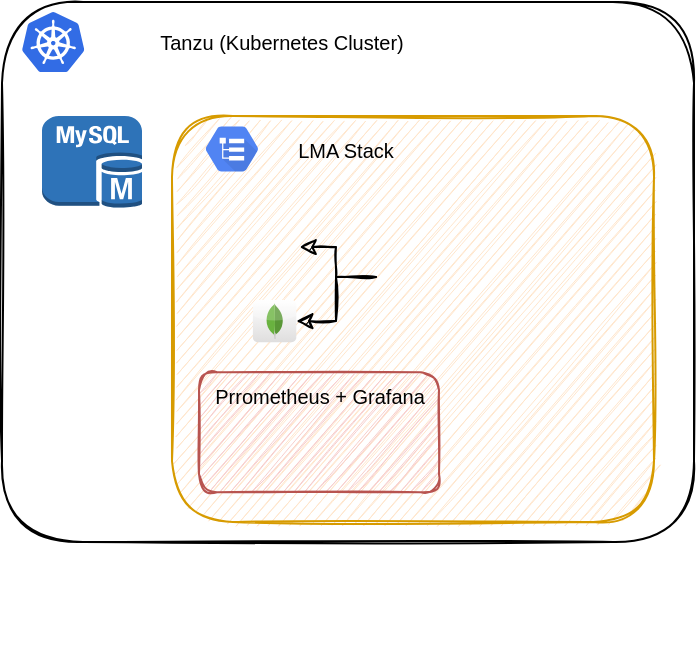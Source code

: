 <mxfile version="15.0.6" type="github">
  <diagram id="_QIs-j70t5btE_n-gANe" name="Page-1">
    <mxGraphModel dx="713" dy="403" grid="1" gridSize="10" guides="1" tooltips="1" connect="1" arrows="1" fold="1" page="1" pageScale="1" pageWidth="827" pageHeight="1169" math="0" shadow="0">
      <root>
        <mxCell id="0" />
        <mxCell id="1" parent="0" />
        <mxCell id="9EZD8ul-9Ztm1YG5Jbka-1" value="" style="rounded=1;whiteSpace=wrap;html=1;sketch=1;" vertex="1" parent="1">
          <mxGeometry x="184" y="120" width="346" height="270" as="geometry" />
        </mxCell>
        <mxCell id="9EZD8ul-9Ztm1YG5Jbka-2" value="Tanzu (Kubernetes Cluster)" style="text;html=1;strokeColor=none;fillColor=none;align=center;verticalAlign=middle;whiteSpace=wrap;rounded=0;fontSize=10;sketch=1;shadow=0;glass=0;fontFamily=Helvetica;" vertex="1" parent="1">
          <mxGeometry x="254" y="130" width="140" height="20" as="geometry" />
        </mxCell>
        <mxCell id="9EZD8ul-9Ztm1YG5Jbka-3" value="" style="aspect=fixed;html=1;points=[];align=center;image;fontSize=12;image=img/lib/mscae/Kubernetes.svg;sketch=1;" vertex="1" parent="1">
          <mxGeometry x="194" y="125" width="31.24" height="30" as="geometry" />
        </mxCell>
        <mxCell id="9EZD8ul-9Ztm1YG5Jbka-8" value="" style="outlineConnect=0;dashed=0;verticalLabelPosition=bottom;verticalAlign=top;align=center;html=1;shape=mxgraph.aws3.mysql_db_instance;fillColor=#2E73B8;gradientColor=none;sketch=0;fontSize=10;" vertex="1" parent="1">
          <mxGeometry x="204" y="177" width="50" height="46" as="geometry" />
        </mxCell>
        <mxCell id="9EZD8ul-9Ztm1YG5Jbka-9" value="" style="rounded=1;whiteSpace=wrap;html=1;sketch=1;fontSize=10;fillColor=#ffe6cc;strokeColor=#d79b00;" vertex="1" parent="1">
          <mxGeometry x="269" y="177" width="241" height="203" as="geometry" />
        </mxCell>
        <mxCell id="9EZD8ul-9Ztm1YG5Jbka-10" value="LMA Stack" style="text;html=1;strokeColor=none;fillColor=none;align=center;verticalAlign=middle;whiteSpace=wrap;rounded=0;fontSize=10;sketch=1;shadow=0;glass=0;fontFamily=Helvetica;" vertex="1" parent="1">
          <mxGeometry x="319" y="183.5" width="74" height="20" as="geometry" />
        </mxCell>
        <mxCell id="9EZD8ul-9Ztm1YG5Jbka-11" value="" style="html=1;fillColor=#5184F3;strokeColor=none;verticalAlign=top;labelPosition=center;verticalLabelPosition=bottom;align=center;spacingTop=-6;fontSize=11;fontStyle=1;fontColor=#999999;shape=mxgraph.gcp2.hexIcon;prIcon=logging;rounded=0;shadow=0;glass=0;sketch=0;fontFamily=Helvetica;" vertex="1" parent="1">
          <mxGeometry x="279" y="177" width="40" height="33" as="geometry" />
        </mxCell>
        <mxCell id="9EZD8ul-9Ztm1YG5Jbka-13" value="" style="shape=image;verticalLabelPosition=bottom;labelBackgroundColor=#ffffff;verticalAlign=top;aspect=fixed;imageAspect=0;image=https://picodotdev.github.io/blog-bitix/assets/images/logotypes/elastic-elasticsearch.svg;" vertex="1" parent="1">
          <mxGeometry x="307.8" y="230" width="25" height="25" as="geometry" />
        </mxCell>
        <mxCell id="9EZD8ul-9Ztm1YG5Jbka-28" style="edgeStyle=orthogonalEdgeStyle;rounded=0;orthogonalLoop=1;jettySize=auto;html=1;entryX=1;entryY=0.5;entryDx=0;entryDy=0;fontFamily=Helvetica;fontSize=10;strokeWidth=1;sketch=1;" edge="1" parent="1" source="9EZD8ul-9Ztm1YG5Jbka-14" target="9EZD8ul-9Ztm1YG5Jbka-13">
          <mxGeometry relative="1" as="geometry" />
        </mxCell>
        <mxCell id="9EZD8ul-9Ztm1YG5Jbka-29" style="edgeStyle=orthogonalEdgeStyle;rounded=0;sketch=1;orthogonalLoop=1;jettySize=auto;html=1;fontFamily=Helvetica;fontSize=10;strokeWidth=1;" edge="1" parent="1" source="9EZD8ul-9Ztm1YG5Jbka-14" target="9EZD8ul-9Ztm1YG5Jbka-27">
          <mxGeometry relative="1" as="geometry" />
        </mxCell>
        <mxCell id="9EZD8ul-9Ztm1YG5Jbka-14" value="" style="shape=image;verticalLabelPosition=bottom;labelBackgroundColor=#ffffff;verticalAlign=top;aspect=fixed;imageAspect=0;image=https://progsoft.net/images/graylog-icon-cb37364b54a9a86609ddff59e0dc2d8f68a6207c.png;" vertex="1" parent="1">
          <mxGeometry x="371" y="246" width="23" height="23" as="geometry" />
        </mxCell>
        <mxCell id="9EZD8ul-9Ztm1YG5Jbka-22" value="" style="shape=image;verticalLabelPosition=bottom;labelBackgroundColor=#ffffff;verticalAlign=top;aspect=fixed;imageAspect=0;image=https://iconape.com/wp-content/png_logo_vector/vmware.png;" vertex="1" parent="1">
          <mxGeometry x="206.5" y="400" width="47.5" height="47.5" as="geometry" />
        </mxCell>
        <mxCell id="9EZD8ul-9Ztm1YG5Jbka-23" value="" style="rounded=1;whiteSpace=wrap;html=1;shadow=0;glass=0;sketch=1;fontFamily=Helvetica;fontSize=10;fillColor=#f8cecc;strokeColor=#b85450;" vertex="1" parent="1">
          <mxGeometry x="282.5" y="305.1" width="120" height="60" as="geometry" />
        </mxCell>
        <mxCell id="9EZD8ul-9Ztm1YG5Jbka-16" value="" style="shape=image;verticalLabelPosition=bottom;labelBackgroundColor=#ffffff;verticalAlign=top;aspect=fixed;imageAspect=0;image=https://upload.wikimedia.org/wikipedia/commons/thumb/3/38/Prometheus_software_logo.svg/1200px-Prometheus_software_logo.svg.png;" vertex="1" parent="1">
          <mxGeometry x="306.8" y="327.1" width="27" height="26.79" as="geometry" />
        </mxCell>
        <mxCell id="9EZD8ul-9Ztm1YG5Jbka-20" value="" style="shape=image;verticalLabelPosition=bottom;labelBackgroundColor=#ffffff;verticalAlign=top;aspect=fixed;imageAspect=0;image=https://docs.checkmk.com/latest/images/grafana_logo.png;" vertex="1" parent="1">
          <mxGeometry x="361.7" y="327.29" width="26.6" height="26.6" as="geometry" />
        </mxCell>
        <mxCell id="9EZD8ul-9Ztm1YG5Jbka-24" value="Prrometheus + Grafana" style="text;html=1;strokeColor=none;fillColor=none;align=center;verticalAlign=middle;whiteSpace=wrap;rounded=0;fontSize=10;sketch=1;shadow=0;glass=0;fontFamily=Helvetica;" vertex="1" parent="1">
          <mxGeometry x="282.5" y="307.1" width="120" height="20" as="geometry" />
        </mxCell>
        <mxCell id="9EZD8ul-9Ztm1YG5Jbka-25" value="" style="shape=image;verticalLabelPosition=bottom;labelBackgroundColor=#ffffff;verticalAlign=top;aspect=fixed;imageAspect=0;image=https://cdn.goconqr.com/uploads/slide_property/image/269077/desktop_ac51429c-a01c-48ec-9013-a41fc9eea71e.png;" vertex="1" parent="1">
          <mxGeometry x="200.75" y="238.91" width="56.5" height="66.19" as="geometry" />
        </mxCell>
        <mxCell id="9EZD8ul-9Ztm1YG5Jbka-27" value="" style="dashed=0;outlineConnect=0;html=1;align=center;labelPosition=center;verticalLabelPosition=bottom;verticalAlign=top;shape=mxgraph.webicons.mongodb;gradientColor=#DFDEDE;rounded=0;shadow=0;glass=0;sketch=0;fontFamily=Helvetica;fontSize=10;" vertex="1" parent="1">
          <mxGeometry x="309.45" y="269" width="21.7" height="21.09" as="geometry" />
        </mxCell>
      </root>
    </mxGraphModel>
  </diagram>
</mxfile>
